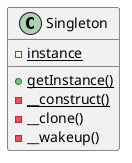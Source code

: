 @startuml

class Singleton {
    - {static} instance

    + {static} getInstance()
    - {static} __construct()
    - __clone()
    - __wakeup()
}


@enduml
